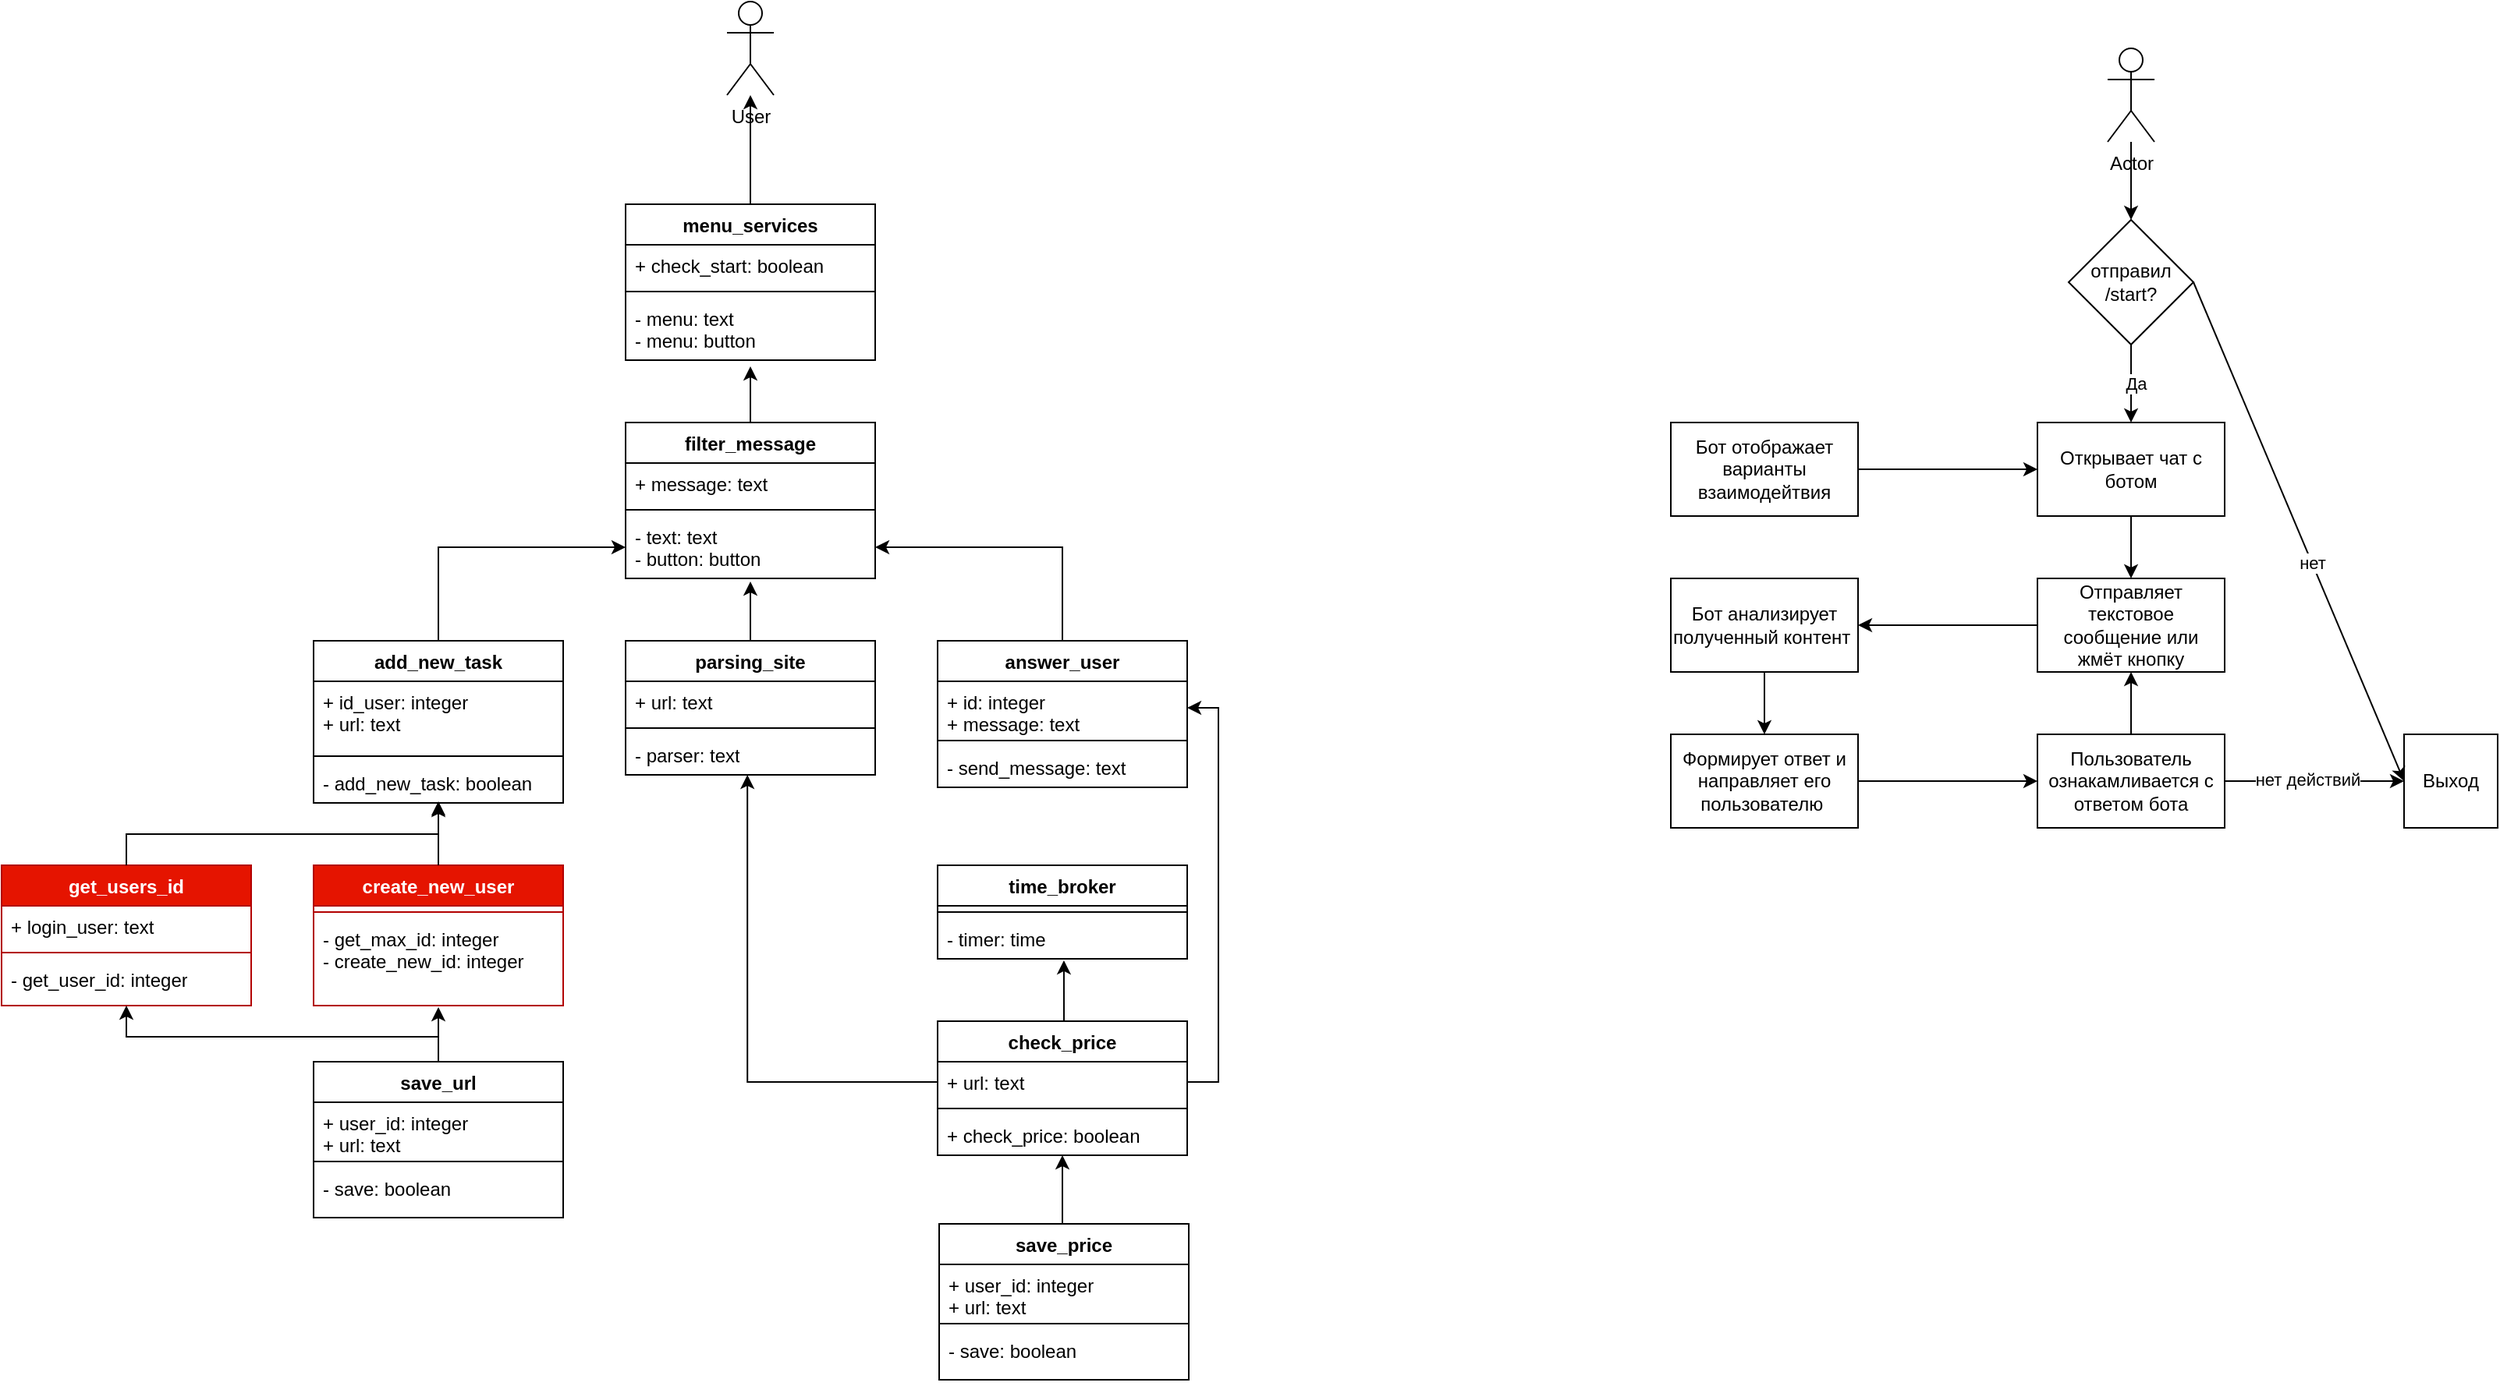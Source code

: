 <mxfile version="22.0.8" type="github">
  <diagram name="Страница — 1" id="5FJGtUaLvc8kbi69Jgre">
    <mxGraphModel dx="2020" dy="904" grid="1" gridSize="10" guides="1" tooltips="1" connect="1" arrows="1" fold="1" page="1" pageScale="1" pageWidth="827" pageHeight="1169" math="0" shadow="0">
      <root>
        <mxCell id="0" />
        <mxCell id="1" parent="0" />
        <mxCell id="BHRzeg4Tige4BvSvJ6PO-1" value="Actor" style="shape=umlActor;verticalLabelPosition=bottom;verticalAlign=top;html=1;outlineConnect=0;" parent="1" vertex="1">
          <mxGeometry x="550" y="40" width="30" height="60" as="geometry" />
        </mxCell>
        <mxCell id="BHRzeg4Tige4BvSvJ6PO-2" value="Отправляет текстовое сообщение или жмёт кнопку" style="rounded=0;whiteSpace=wrap;html=1;" parent="1" vertex="1">
          <mxGeometry x="505" y="380" width="120" height="60" as="geometry" />
        </mxCell>
        <mxCell id="BHRzeg4Tige4BvSvJ6PO-3" value="" style="endArrow=classic;html=1;rounded=0;entryX=0.5;entryY=0;entryDx=0;entryDy=0;" parent="1" source="BHRzeg4Tige4BvSvJ6PO-22" target="BHRzeg4Tige4BvSvJ6PO-4" edge="1">
          <mxGeometry width="50" height="50" relative="1" as="geometry">
            <mxPoint x="550" y="510" as="sourcePoint" />
            <mxPoint x="600" y="460" as="targetPoint" />
          </mxGeometry>
        </mxCell>
        <mxCell id="BHRzeg4Tige4BvSvJ6PO-24" value="Да" style="edgeLabel;html=1;align=center;verticalAlign=middle;resizable=0;points=[];" parent="BHRzeg4Tige4BvSvJ6PO-3" vertex="1" connectable="0">
          <mxGeometry y="3" relative="1" as="geometry">
            <mxPoint as="offset" />
          </mxGeometry>
        </mxCell>
        <mxCell id="BHRzeg4Tige4BvSvJ6PO-4" value="Открывает чат с ботом" style="rounded=0;whiteSpace=wrap;html=1;" parent="1" vertex="1">
          <mxGeometry x="505" y="280" width="120" height="60" as="geometry" />
        </mxCell>
        <mxCell id="BHRzeg4Tige4BvSvJ6PO-6" value="Бот отображает варианты взаимодейтвия" style="rounded=0;whiteSpace=wrap;html=1;" parent="1" vertex="1">
          <mxGeometry x="270" y="280" width="120" height="60" as="geometry" />
        </mxCell>
        <mxCell id="BHRzeg4Tige4BvSvJ6PO-7" value="" style="endArrow=classic;html=1;rounded=0;exitX=1;exitY=0.5;exitDx=0;exitDy=0;entryX=0;entryY=0.5;entryDx=0;entryDy=0;" parent="1" source="BHRzeg4Tige4BvSvJ6PO-6" target="BHRzeg4Tige4BvSvJ6PO-4" edge="1">
          <mxGeometry width="50" height="50" relative="1" as="geometry">
            <mxPoint x="550" y="610" as="sourcePoint" />
            <mxPoint x="600" y="560" as="targetPoint" />
          </mxGeometry>
        </mxCell>
        <mxCell id="BHRzeg4Tige4BvSvJ6PO-8" value="" style="endArrow=classic;html=1;rounded=0;exitX=0.5;exitY=1;exitDx=0;exitDy=0;entryX=0.5;entryY=0;entryDx=0;entryDy=0;" parent="1" source="BHRzeg4Tige4BvSvJ6PO-4" target="BHRzeg4Tige4BvSvJ6PO-2" edge="1">
          <mxGeometry width="50" height="50" relative="1" as="geometry">
            <mxPoint x="550" y="610" as="sourcePoint" />
            <mxPoint x="600" y="560" as="targetPoint" />
          </mxGeometry>
        </mxCell>
        <mxCell id="BHRzeg4Tige4BvSvJ6PO-9" value="Бот анализирует полученный контент&amp;nbsp;" style="rounded=0;whiteSpace=wrap;html=1;" parent="1" vertex="1">
          <mxGeometry x="270" y="380" width="120" height="60" as="geometry" />
        </mxCell>
        <mxCell id="BHRzeg4Tige4BvSvJ6PO-10" value="" style="endArrow=classic;html=1;rounded=0;entryX=1;entryY=0.5;entryDx=0;entryDy=0;exitX=0;exitY=0.5;exitDx=0;exitDy=0;" parent="1" source="BHRzeg4Tige4BvSvJ6PO-2" target="BHRzeg4Tige4BvSvJ6PO-9" edge="1">
          <mxGeometry width="50" height="50" relative="1" as="geometry">
            <mxPoint x="460" y="470" as="sourcePoint" />
            <mxPoint x="510" y="420" as="targetPoint" />
          </mxGeometry>
        </mxCell>
        <mxCell id="BHRzeg4Tige4BvSvJ6PO-11" value="Пользователь ознакамливается с ответом бота" style="rounded=0;whiteSpace=wrap;html=1;" parent="1" vertex="1">
          <mxGeometry x="505" y="480" width="120" height="60" as="geometry" />
        </mxCell>
        <mxCell id="BHRzeg4Tige4BvSvJ6PO-12" value="Формирует ответ и направляет его пользователю&amp;nbsp;" style="rounded=0;whiteSpace=wrap;html=1;" parent="1" vertex="1">
          <mxGeometry x="270" y="480" width="120" height="60" as="geometry" />
        </mxCell>
        <mxCell id="BHRzeg4Tige4BvSvJ6PO-13" value="" style="endArrow=classic;html=1;rounded=0;entryX=0.5;entryY=0;entryDx=0;entryDy=0;exitX=0.5;exitY=1;exitDx=0;exitDy=0;" parent="1" source="BHRzeg4Tige4BvSvJ6PO-9" target="BHRzeg4Tige4BvSvJ6PO-12" edge="1">
          <mxGeometry width="50" height="50" relative="1" as="geometry">
            <mxPoint x="230" y="500" as="sourcePoint" />
            <mxPoint x="280" y="450" as="targetPoint" />
          </mxGeometry>
        </mxCell>
        <mxCell id="BHRzeg4Tige4BvSvJ6PO-14" value="" style="endArrow=classic;html=1;rounded=0;entryX=0;entryY=0.5;entryDx=0;entryDy=0;exitX=1;exitY=0.5;exitDx=0;exitDy=0;" parent="1" source="BHRzeg4Tige4BvSvJ6PO-12" target="BHRzeg4Tige4BvSvJ6PO-11" edge="1">
          <mxGeometry width="50" height="50" relative="1" as="geometry">
            <mxPoint x="450" y="630" as="sourcePoint" />
            <mxPoint x="500" y="580" as="targetPoint" />
          </mxGeometry>
        </mxCell>
        <mxCell id="BHRzeg4Tige4BvSvJ6PO-15" value="" style="endArrow=classic;html=1;rounded=0;exitX=0.5;exitY=0;exitDx=0;exitDy=0;entryX=0.5;entryY=1;entryDx=0;entryDy=0;" parent="1" source="BHRzeg4Tige4BvSvJ6PO-11" target="BHRzeg4Tige4BvSvJ6PO-2" edge="1">
          <mxGeometry width="50" height="50" relative="1" as="geometry">
            <mxPoint x="730" y="540" as="sourcePoint" />
            <mxPoint x="780" y="490" as="targetPoint" />
          </mxGeometry>
        </mxCell>
        <mxCell id="BHRzeg4Tige4BvSvJ6PO-23" value="" style="endArrow=classic;html=1;rounded=0;entryX=0.5;entryY=0;entryDx=0;entryDy=0;" parent="1" source="BHRzeg4Tige4BvSvJ6PO-1" target="BHRzeg4Tige4BvSvJ6PO-22" edge="1">
          <mxGeometry width="50" height="50" relative="1" as="geometry">
            <mxPoint x="565" y="100" as="sourcePoint" />
            <mxPoint x="565" y="280" as="targetPoint" />
          </mxGeometry>
        </mxCell>
        <mxCell id="BHRzeg4Tige4BvSvJ6PO-22" value="отправил /start?" style="rhombus;whiteSpace=wrap;html=1;" parent="1" vertex="1">
          <mxGeometry x="525" y="150" width="80" height="80" as="geometry" />
        </mxCell>
        <mxCell id="BHRzeg4Tige4BvSvJ6PO-25" value="Выход" style="whiteSpace=wrap;html=1;aspect=fixed;" parent="1" vertex="1">
          <mxGeometry x="740" y="480" width="60" height="60" as="geometry" />
        </mxCell>
        <mxCell id="BHRzeg4Tige4BvSvJ6PO-26" value="" style="endArrow=classic;html=1;rounded=0;exitX=1;exitY=0.5;exitDx=0;exitDy=0;entryX=0;entryY=0.5;entryDx=0;entryDy=0;" parent="1" source="BHRzeg4Tige4BvSvJ6PO-22" target="BHRzeg4Tige4BvSvJ6PO-25" edge="1">
          <mxGeometry width="50" height="50" relative="1" as="geometry">
            <mxPoint x="710" y="240" as="sourcePoint" />
            <mxPoint x="760" y="190" as="targetPoint" />
          </mxGeometry>
        </mxCell>
        <mxCell id="BHRzeg4Tige4BvSvJ6PO-29" value="нет" style="edgeLabel;html=1;align=center;verticalAlign=middle;resizable=0;points=[];" parent="BHRzeg4Tige4BvSvJ6PO-26" vertex="1" connectable="0">
          <mxGeometry x="0.125" relative="1" as="geometry">
            <mxPoint as="offset" />
          </mxGeometry>
        </mxCell>
        <mxCell id="BHRzeg4Tige4BvSvJ6PO-27" value="" style="endArrow=classic;html=1;rounded=0;entryX=0;entryY=0.5;entryDx=0;entryDy=0;exitX=1;exitY=0.5;exitDx=0;exitDy=0;" parent="1" source="BHRzeg4Tige4BvSvJ6PO-11" target="BHRzeg4Tige4BvSvJ6PO-25" edge="1">
          <mxGeometry width="50" height="50" relative="1" as="geometry">
            <mxPoint x="400" y="430" as="sourcePoint" />
            <mxPoint x="450" y="380" as="targetPoint" />
          </mxGeometry>
        </mxCell>
        <mxCell id="BHRzeg4Tige4BvSvJ6PO-30" value="нет действий" style="edgeLabel;html=1;align=center;verticalAlign=middle;resizable=0;points=[];" parent="BHRzeg4Tige4BvSvJ6PO-27" vertex="1" connectable="0">
          <mxGeometry x="-0.078" y="1" relative="1" as="geometry">
            <mxPoint as="offset" />
          </mxGeometry>
        </mxCell>
        <mxCell id="H9uGGTbssXHLd05-33D6-1" value="filter_message" style="swimlane;fontStyle=1;align=center;verticalAlign=top;childLayout=stackLayout;horizontal=1;startSize=26;horizontalStack=0;resizeParent=1;resizeParentMax=0;resizeLast=0;collapsible=1;marginBottom=0;whiteSpace=wrap;html=1;" parent="1" vertex="1">
          <mxGeometry x="-400" y="280" width="160" height="100" as="geometry" />
        </mxCell>
        <mxCell id="H9uGGTbssXHLd05-33D6-2" value="+ message: text" style="text;strokeColor=none;fillColor=none;align=left;verticalAlign=top;spacingLeft=4;spacingRight=4;overflow=hidden;rotatable=0;points=[[0,0.5],[1,0.5]];portConstraint=eastwest;whiteSpace=wrap;html=1;" parent="H9uGGTbssXHLd05-33D6-1" vertex="1">
          <mxGeometry y="26" width="160" height="26" as="geometry" />
        </mxCell>
        <mxCell id="H9uGGTbssXHLd05-33D6-3" value="" style="line;strokeWidth=1;fillColor=none;align=left;verticalAlign=middle;spacingTop=-1;spacingLeft=3;spacingRight=3;rotatable=0;labelPosition=right;points=[];portConstraint=eastwest;strokeColor=inherit;" parent="H9uGGTbssXHLd05-33D6-1" vertex="1">
          <mxGeometry y="52" width="160" height="8" as="geometry" />
        </mxCell>
        <mxCell id="H9uGGTbssXHLd05-33D6-4" value="- text: text&lt;br&gt;- button: button" style="text;strokeColor=none;fillColor=none;align=left;verticalAlign=top;spacingLeft=4;spacingRight=4;overflow=hidden;rotatable=0;points=[[0,0.5],[1,0.5]];portConstraint=eastwest;whiteSpace=wrap;html=1;" parent="H9uGGTbssXHLd05-33D6-1" vertex="1">
          <mxGeometry y="60" width="160" height="40" as="geometry" />
        </mxCell>
        <mxCell id="H9uGGTbssXHLd05-33D6-6" value="User" style="shape=umlActor;verticalLabelPosition=bottom;verticalAlign=top;html=1;" parent="1" vertex="1">
          <mxGeometry x="-335" y="10" width="30" height="60" as="geometry" />
        </mxCell>
        <mxCell id="H9uGGTbssXHLd05-33D6-65" style="edgeStyle=orthogonalEdgeStyle;rounded=0;orthogonalLoop=1;jettySize=auto;html=1;exitX=0.5;exitY=0;exitDx=0;exitDy=0;" parent="1" source="H9uGGTbssXHLd05-33D6-7" target="H9uGGTbssXHLd05-33D6-6" edge="1">
          <mxGeometry relative="1" as="geometry" />
        </mxCell>
        <mxCell id="H9uGGTbssXHLd05-33D6-7" value="menu_services" style="swimlane;fontStyle=1;align=center;verticalAlign=top;childLayout=stackLayout;horizontal=1;startSize=26;horizontalStack=0;resizeParent=1;resizeParentMax=0;resizeLast=0;collapsible=1;marginBottom=0;whiteSpace=wrap;html=1;" parent="1" vertex="1">
          <mxGeometry x="-400" y="140" width="160" height="100" as="geometry" />
        </mxCell>
        <mxCell id="H9uGGTbssXHLd05-33D6-8" value="+ check_start: boolean" style="text;strokeColor=none;fillColor=none;align=left;verticalAlign=top;spacingLeft=4;spacingRight=4;overflow=hidden;rotatable=0;points=[[0,0.5],[1,0.5]];portConstraint=eastwest;whiteSpace=wrap;html=1;" parent="H9uGGTbssXHLd05-33D6-7" vertex="1">
          <mxGeometry y="26" width="160" height="26" as="geometry" />
        </mxCell>
        <mxCell id="H9uGGTbssXHLd05-33D6-9" value="" style="line;strokeWidth=1;fillColor=none;align=left;verticalAlign=middle;spacingTop=-1;spacingLeft=3;spacingRight=3;rotatable=0;labelPosition=right;points=[];portConstraint=eastwest;strokeColor=inherit;" parent="H9uGGTbssXHLd05-33D6-7" vertex="1">
          <mxGeometry y="52" width="160" height="8" as="geometry" />
        </mxCell>
        <mxCell id="H9uGGTbssXHLd05-33D6-10" value="- menu: text&lt;br&gt;- menu: button" style="text;strokeColor=none;fillColor=none;align=left;verticalAlign=top;spacingLeft=4;spacingRight=4;overflow=hidden;rotatable=0;points=[[0,0.5],[1,0.5]];portConstraint=eastwest;whiteSpace=wrap;html=1;" parent="H9uGGTbssXHLd05-33D6-7" vertex="1">
          <mxGeometry y="60" width="160" height="40" as="geometry" />
        </mxCell>
        <mxCell id="H9uGGTbssXHLd05-33D6-11" value="parsing_site" style="swimlane;fontStyle=1;align=center;verticalAlign=top;childLayout=stackLayout;horizontal=1;startSize=26;horizontalStack=0;resizeParent=1;resizeParentMax=0;resizeLast=0;collapsible=1;marginBottom=0;whiteSpace=wrap;html=1;" parent="1" vertex="1">
          <mxGeometry x="-400" y="420" width="160" height="86" as="geometry" />
        </mxCell>
        <mxCell id="H9uGGTbssXHLd05-33D6-12" value="+ url: text" style="text;strokeColor=none;fillColor=none;align=left;verticalAlign=top;spacingLeft=4;spacingRight=4;overflow=hidden;rotatable=0;points=[[0,0.5],[1,0.5]];portConstraint=eastwest;whiteSpace=wrap;html=1;" parent="H9uGGTbssXHLd05-33D6-11" vertex="1">
          <mxGeometry y="26" width="160" height="26" as="geometry" />
        </mxCell>
        <mxCell id="H9uGGTbssXHLd05-33D6-13" value="" style="line;strokeWidth=1;fillColor=none;align=left;verticalAlign=middle;spacingTop=-1;spacingLeft=3;spacingRight=3;rotatable=0;labelPosition=right;points=[];portConstraint=eastwest;strokeColor=inherit;" parent="H9uGGTbssXHLd05-33D6-11" vertex="1">
          <mxGeometry y="52" width="160" height="8" as="geometry" />
        </mxCell>
        <mxCell id="H9uGGTbssXHLd05-33D6-14" value="- parser: text" style="text;strokeColor=none;fillColor=none;align=left;verticalAlign=top;spacingLeft=4;spacingRight=4;overflow=hidden;rotatable=0;points=[[0,0.5],[1,0.5]];portConstraint=eastwest;whiteSpace=wrap;html=1;" parent="H9uGGTbssXHLd05-33D6-11" vertex="1">
          <mxGeometry y="60" width="160" height="26" as="geometry" />
        </mxCell>
        <mxCell id="H9uGGTbssXHLd05-33D6-15" value="save_url" style="swimlane;fontStyle=1;align=center;verticalAlign=top;childLayout=stackLayout;horizontal=1;startSize=26;horizontalStack=0;resizeParent=1;resizeParentMax=0;resizeLast=0;collapsible=1;marginBottom=0;whiteSpace=wrap;html=1;" parent="1" vertex="1">
          <mxGeometry x="-600" y="690" width="160" height="100" as="geometry" />
        </mxCell>
        <mxCell id="H9uGGTbssXHLd05-33D6-16" value="+ user_id: integer&lt;br&gt;+ url: text" style="text;strokeColor=none;fillColor=none;align=left;verticalAlign=top;spacingLeft=4;spacingRight=4;overflow=hidden;rotatable=0;points=[[0,0.5],[1,0.5]];portConstraint=eastwest;whiteSpace=wrap;html=1;" parent="H9uGGTbssXHLd05-33D6-15" vertex="1">
          <mxGeometry y="26" width="160" height="34" as="geometry" />
        </mxCell>
        <mxCell id="H9uGGTbssXHLd05-33D6-17" value="" style="line;strokeWidth=1;fillColor=none;align=left;verticalAlign=middle;spacingTop=-1;spacingLeft=3;spacingRight=3;rotatable=0;labelPosition=right;points=[];portConstraint=eastwest;strokeColor=inherit;" parent="H9uGGTbssXHLd05-33D6-15" vertex="1">
          <mxGeometry y="60" width="160" height="8" as="geometry" />
        </mxCell>
        <mxCell id="H9uGGTbssXHLd05-33D6-18" value="- save: boolean" style="text;strokeColor=none;fillColor=none;align=left;verticalAlign=top;spacingLeft=4;spacingRight=4;overflow=hidden;rotatable=0;points=[[0,0.5],[1,0.5]];portConstraint=eastwest;whiteSpace=wrap;html=1;" parent="H9uGGTbssXHLd05-33D6-15" vertex="1">
          <mxGeometry y="68" width="160" height="32" as="geometry" />
        </mxCell>
        <mxCell id="H9uGGTbssXHLd05-33D6-19" value="create_new_user" style="swimlane;fontStyle=1;align=center;verticalAlign=top;childLayout=stackLayout;horizontal=1;startSize=26;horizontalStack=0;resizeParent=1;resizeParentMax=0;resizeLast=0;collapsible=1;marginBottom=0;whiteSpace=wrap;html=1;fillColor=#e51400;fontColor=#ffffff;strokeColor=#B20000;" parent="1" vertex="1">
          <mxGeometry x="-600" y="564" width="160" height="90" as="geometry" />
        </mxCell>
        <mxCell id="H9uGGTbssXHLd05-33D6-21" value="" style="line;strokeWidth=1;fillColor=none;align=left;verticalAlign=middle;spacingTop=-1;spacingLeft=3;spacingRight=3;rotatable=0;labelPosition=right;points=[];portConstraint=eastwest;strokeColor=inherit;" parent="H9uGGTbssXHLd05-33D6-19" vertex="1">
          <mxGeometry y="26" width="160" height="8" as="geometry" />
        </mxCell>
        <mxCell id="H9uGGTbssXHLd05-33D6-22" value="- get_max_id: integer&lt;br&gt;- create_new_id: integer" style="text;strokeColor=none;fillColor=none;align=left;verticalAlign=top;spacingLeft=4;spacingRight=4;overflow=hidden;rotatable=0;points=[[0,0.5],[1,0.5]];portConstraint=eastwest;whiteSpace=wrap;html=1;" parent="H9uGGTbssXHLd05-33D6-19" vertex="1">
          <mxGeometry y="34" width="160" height="56" as="geometry" />
        </mxCell>
        <mxCell id="H9uGGTbssXHLd05-33D6-23" value="get_users_id" style="swimlane;fontStyle=1;align=center;verticalAlign=top;childLayout=stackLayout;horizontal=1;startSize=26;horizontalStack=0;resizeParent=1;resizeParentMax=0;resizeLast=0;collapsible=1;marginBottom=0;whiteSpace=wrap;html=1;fillColor=#e51400;strokeColor=#B20000;fontColor=#ffffff;" parent="1" vertex="1">
          <mxGeometry x="-800" y="564" width="160" height="90" as="geometry" />
        </mxCell>
        <mxCell id="H9uGGTbssXHLd05-33D6-24" value="+ login_user: text" style="text;strokeColor=none;fillColor=none;align=left;verticalAlign=top;spacingLeft=4;spacingRight=4;overflow=hidden;rotatable=0;points=[[0,0.5],[1,0.5]];portConstraint=eastwest;whiteSpace=wrap;html=1;" parent="H9uGGTbssXHLd05-33D6-23" vertex="1">
          <mxGeometry y="26" width="160" height="26" as="geometry" />
        </mxCell>
        <mxCell id="H9uGGTbssXHLd05-33D6-25" value="" style="line;strokeWidth=1;fillColor=none;align=left;verticalAlign=middle;spacingTop=-1;spacingLeft=3;spacingRight=3;rotatable=0;labelPosition=right;points=[];portConstraint=eastwest;strokeColor=inherit;" parent="H9uGGTbssXHLd05-33D6-23" vertex="1">
          <mxGeometry y="52" width="160" height="8" as="geometry" />
        </mxCell>
        <mxCell id="H9uGGTbssXHLd05-33D6-26" value="- get_user_id: integer" style="text;strokeColor=none;fillColor=none;align=left;verticalAlign=top;spacingLeft=4;spacingRight=4;overflow=hidden;rotatable=0;points=[[0,0.5],[1,0.5]];portConstraint=eastwest;whiteSpace=wrap;html=1;" parent="H9uGGTbssXHLd05-33D6-23" vertex="1">
          <mxGeometry y="60" width="160" height="30" as="geometry" />
        </mxCell>
        <mxCell id="H9uGGTbssXHLd05-33D6-27" value="check_price" style="swimlane;fontStyle=1;align=center;verticalAlign=top;childLayout=stackLayout;horizontal=1;startSize=26;horizontalStack=0;resizeParent=1;resizeParentMax=0;resizeLast=0;collapsible=1;marginBottom=0;whiteSpace=wrap;html=1;" parent="1" vertex="1">
          <mxGeometry x="-200" y="664" width="160" height="86" as="geometry" />
        </mxCell>
        <mxCell id="H9uGGTbssXHLd05-33D6-28" value="+ url: text" style="text;strokeColor=none;fillColor=none;align=left;verticalAlign=top;spacingLeft=4;spacingRight=4;overflow=hidden;rotatable=0;points=[[0,0.5],[1,0.5]];portConstraint=eastwest;whiteSpace=wrap;html=1;" parent="H9uGGTbssXHLd05-33D6-27" vertex="1">
          <mxGeometry y="26" width="160" height="26" as="geometry" />
        </mxCell>
        <mxCell id="H9uGGTbssXHLd05-33D6-29" value="" style="line;strokeWidth=1;fillColor=none;align=left;verticalAlign=middle;spacingTop=-1;spacingLeft=3;spacingRight=3;rotatable=0;labelPosition=right;points=[];portConstraint=eastwest;strokeColor=inherit;" parent="H9uGGTbssXHLd05-33D6-27" vertex="1">
          <mxGeometry y="52" width="160" height="8" as="geometry" />
        </mxCell>
        <mxCell id="H9uGGTbssXHLd05-33D6-30" value="+ check_price: boolean" style="text;strokeColor=none;fillColor=none;align=left;verticalAlign=top;spacingLeft=4;spacingRight=4;overflow=hidden;rotatable=0;points=[[0,0.5],[1,0.5]];portConstraint=eastwest;whiteSpace=wrap;html=1;" parent="H9uGGTbssXHLd05-33D6-27" vertex="1">
          <mxGeometry y="60" width="160" height="26" as="geometry" />
        </mxCell>
        <mxCell id="H9uGGTbssXHLd05-33D6-59" style="edgeStyle=orthogonalEdgeStyle;rounded=0;orthogonalLoop=1;jettySize=auto;html=1;exitX=0.5;exitY=0;exitDx=0;exitDy=0;entryX=1;entryY=0.5;entryDx=0;entryDy=0;" parent="1" source="H9uGGTbssXHLd05-33D6-31" target="H9uGGTbssXHLd05-33D6-4" edge="1">
          <mxGeometry relative="1" as="geometry" />
        </mxCell>
        <mxCell id="H9uGGTbssXHLd05-33D6-31" value="answer_user" style="swimlane;fontStyle=1;align=center;verticalAlign=top;childLayout=stackLayout;horizontal=1;startSize=26;horizontalStack=0;resizeParent=1;resizeParentMax=0;resizeLast=0;collapsible=1;marginBottom=0;whiteSpace=wrap;html=1;" parent="1" vertex="1">
          <mxGeometry x="-200" y="420" width="160" height="94" as="geometry" />
        </mxCell>
        <mxCell id="H9uGGTbssXHLd05-33D6-32" value="+ id: integer&lt;br&gt;+&amp;nbsp;message: text" style="text;strokeColor=none;fillColor=none;align=left;verticalAlign=top;spacingLeft=4;spacingRight=4;overflow=hidden;rotatable=0;points=[[0,0.5],[1,0.5]];portConstraint=eastwest;whiteSpace=wrap;html=1;" parent="H9uGGTbssXHLd05-33D6-31" vertex="1">
          <mxGeometry y="26" width="160" height="34" as="geometry" />
        </mxCell>
        <mxCell id="H9uGGTbssXHLd05-33D6-33" value="" style="line;strokeWidth=1;fillColor=none;align=left;verticalAlign=middle;spacingTop=-1;spacingLeft=3;spacingRight=3;rotatable=0;labelPosition=right;points=[];portConstraint=eastwest;strokeColor=inherit;" parent="H9uGGTbssXHLd05-33D6-31" vertex="1">
          <mxGeometry y="60" width="160" height="8" as="geometry" />
        </mxCell>
        <mxCell id="H9uGGTbssXHLd05-33D6-34" value="- send_message: text" style="text;strokeColor=none;fillColor=none;align=left;verticalAlign=top;spacingLeft=4;spacingRight=4;overflow=hidden;rotatable=0;points=[[0,0.5],[1,0.5]];portConstraint=eastwest;whiteSpace=wrap;html=1;" parent="H9uGGTbssXHLd05-33D6-31" vertex="1">
          <mxGeometry y="68" width="160" height="26" as="geometry" />
        </mxCell>
        <mxCell id="H9uGGTbssXHLd05-33D6-35" value="time_broker" style="swimlane;fontStyle=1;align=center;verticalAlign=top;childLayout=stackLayout;horizontal=1;startSize=26;horizontalStack=0;resizeParent=1;resizeParentMax=0;resizeLast=0;collapsible=1;marginBottom=0;whiteSpace=wrap;html=1;" parent="1" vertex="1">
          <mxGeometry x="-200" y="564" width="160" height="60" as="geometry" />
        </mxCell>
        <mxCell id="H9uGGTbssXHLd05-33D6-37" value="" style="line;strokeWidth=1;fillColor=none;align=left;verticalAlign=middle;spacingTop=-1;spacingLeft=3;spacingRight=3;rotatable=0;labelPosition=right;points=[];portConstraint=eastwest;strokeColor=inherit;" parent="H9uGGTbssXHLd05-33D6-35" vertex="1">
          <mxGeometry y="26" width="160" height="8" as="geometry" />
        </mxCell>
        <mxCell id="H9uGGTbssXHLd05-33D6-38" value="- timer: time&lt;br&gt;" style="text;strokeColor=none;fillColor=none;align=left;verticalAlign=top;spacingLeft=4;spacingRight=4;overflow=hidden;rotatable=0;points=[[0,0.5],[1,0.5]];portConstraint=eastwest;whiteSpace=wrap;html=1;" parent="H9uGGTbssXHLd05-33D6-35" vertex="1">
          <mxGeometry y="34" width="160" height="26" as="geometry" />
        </mxCell>
        <mxCell id="H9uGGTbssXHLd05-33D6-58" style="edgeStyle=orthogonalEdgeStyle;rounded=0;orthogonalLoop=1;jettySize=auto;html=1;exitX=0.5;exitY=0;exitDx=0;exitDy=0;entryX=0;entryY=0.5;entryDx=0;entryDy=0;" parent="1" source="H9uGGTbssXHLd05-33D6-43" target="H9uGGTbssXHLd05-33D6-4" edge="1">
          <mxGeometry relative="1" as="geometry" />
        </mxCell>
        <mxCell id="H9uGGTbssXHLd05-33D6-43" value="add_new_task" style="swimlane;fontStyle=1;align=center;verticalAlign=top;childLayout=stackLayout;horizontal=1;startSize=26;horizontalStack=0;resizeParent=1;resizeParentMax=0;resizeLast=0;collapsible=1;marginBottom=0;whiteSpace=wrap;html=1;" parent="1" vertex="1">
          <mxGeometry x="-600" y="420" width="160" height="104" as="geometry" />
        </mxCell>
        <mxCell id="H9uGGTbssXHLd05-33D6-44" value="+ id_user: integer&lt;br&gt;+ url: text" style="text;strokeColor=none;fillColor=none;align=left;verticalAlign=top;spacingLeft=4;spacingRight=4;overflow=hidden;rotatable=0;points=[[0,0.5],[1,0.5]];portConstraint=eastwest;whiteSpace=wrap;html=1;" parent="H9uGGTbssXHLd05-33D6-43" vertex="1">
          <mxGeometry y="26" width="160" height="44" as="geometry" />
        </mxCell>
        <mxCell id="H9uGGTbssXHLd05-33D6-45" value="" style="line;strokeWidth=1;fillColor=none;align=left;verticalAlign=middle;spacingTop=-1;spacingLeft=3;spacingRight=3;rotatable=0;labelPosition=right;points=[];portConstraint=eastwest;strokeColor=inherit;" parent="H9uGGTbssXHLd05-33D6-43" vertex="1">
          <mxGeometry y="70" width="160" height="8" as="geometry" />
        </mxCell>
        <mxCell id="H9uGGTbssXHLd05-33D6-46" value="- add_new_task: boolean" style="text;strokeColor=none;fillColor=none;align=left;verticalAlign=top;spacingLeft=4;spacingRight=4;overflow=hidden;rotatable=0;points=[[0,0.5],[1,0.5]];portConstraint=eastwest;whiteSpace=wrap;html=1;" parent="H9uGGTbssXHLd05-33D6-43" vertex="1">
          <mxGeometry y="78" width="160" height="26" as="geometry" />
        </mxCell>
        <mxCell id="H9uGGTbssXHLd05-33D6-48" value="save_price" style="swimlane;fontStyle=1;align=center;verticalAlign=top;childLayout=stackLayout;horizontal=1;startSize=26;horizontalStack=0;resizeParent=1;resizeParentMax=0;resizeLast=0;collapsible=1;marginBottom=0;whiteSpace=wrap;html=1;" parent="1" vertex="1">
          <mxGeometry x="-199" y="794" width="160" height="100" as="geometry" />
        </mxCell>
        <mxCell id="H9uGGTbssXHLd05-33D6-49" value="+ user_id: integer&lt;br&gt;+ url: text" style="text;strokeColor=none;fillColor=none;align=left;verticalAlign=top;spacingLeft=4;spacingRight=4;overflow=hidden;rotatable=0;points=[[0,0.5],[1,0.5]];portConstraint=eastwest;whiteSpace=wrap;html=1;" parent="H9uGGTbssXHLd05-33D6-48" vertex="1">
          <mxGeometry y="26" width="160" height="34" as="geometry" />
        </mxCell>
        <mxCell id="H9uGGTbssXHLd05-33D6-50" value="" style="line;strokeWidth=1;fillColor=none;align=left;verticalAlign=middle;spacingTop=-1;spacingLeft=3;spacingRight=3;rotatable=0;labelPosition=right;points=[];portConstraint=eastwest;strokeColor=inherit;" parent="H9uGGTbssXHLd05-33D6-48" vertex="1">
          <mxGeometry y="60" width="160" height="8" as="geometry" />
        </mxCell>
        <mxCell id="H9uGGTbssXHLd05-33D6-51" value="- save: boolean" style="text;strokeColor=none;fillColor=none;align=left;verticalAlign=top;spacingLeft=4;spacingRight=4;overflow=hidden;rotatable=0;points=[[0,0.5],[1,0.5]];portConstraint=eastwest;whiteSpace=wrap;html=1;" parent="H9uGGTbssXHLd05-33D6-48" vertex="1">
          <mxGeometry y="68" width="160" height="32" as="geometry" />
        </mxCell>
        <mxCell id="H9uGGTbssXHLd05-33D6-54" style="edgeStyle=orthogonalEdgeStyle;rounded=0;orthogonalLoop=1;jettySize=auto;html=1;exitX=0.5;exitY=0;exitDx=0;exitDy=0;entryX=0.506;entryY=1.038;entryDx=0;entryDy=0;entryPerimeter=0;" parent="1" source="H9uGGTbssXHLd05-33D6-27" target="H9uGGTbssXHLd05-33D6-38" edge="1">
          <mxGeometry relative="1" as="geometry" />
        </mxCell>
        <mxCell id="H9uGGTbssXHLd05-33D6-55" style="edgeStyle=orthogonalEdgeStyle;rounded=0;orthogonalLoop=1;jettySize=auto;html=1;exitX=0.5;exitY=0;exitDx=0;exitDy=0;entryX=0.506;entryY=1;entryDx=0;entryDy=0;entryPerimeter=0;" parent="1" source="H9uGGTbssXHLd05-33D6-48" target="H9uGGTbssXHLd05-33D6-30" edge="1">
          <mxGeometry relative="1" as="geometry">
            <mxPoint x="-120" y="755" as="targetPoint" />
            <Array as="points">
              <mxPoint x="-120" y="794" />
            </Array>
          </mxGeometry>
        </mxCell>
        <mxCell id="H9uGGTbssXHLd05-33D6-56" style="edgeStyle=orthogonalEdgeStyle;rounded=0;orthogonalLoop=1;jettySize=auto;html=1;exitX=0.5;exitY=0;exitDx=0;exitDy=0;entryX=0.5;entryY=1.1;entryDx=0;entryDy=0;entryPerimeter=0;" parent="1" source="H9uGGTbssXHLd05-33D6-1" target="H9uGGTbssXHLd05-33D6-10" edge="1">
          <mxGeometry relative="1" as="geometry" />
        </mxCell>
        <mxCell id="H9uGGTbssXHLd05-33D6-57" style="edgeStyle=orthogonalEdgeStyle;rounded=0;orthogonalLoop=1;jettySize=auto;html=1;exitX=0.5;exitY=0;exitDx=0;exitDy=0;entryX=0.5;entryY=1.05;entryDx=0;entryDy=0;entryPerimeter=0;" parent="1" source="H9uGGTbssXHLd05-33D6-11" target="H9uGGTbssXHLd05-33D6-4" edge="1">
          <mxGeometry relative="1" as="geometry" />
        </mxCell>
        <mxCell id="H9uGGTbssXHLd05-33D6-60" style="edgeStyle=orthogonalEdgeStyle;rounded=0;orthogonalLoop=1;jettySize=auto;html=1;exitX=0.5;exitY=0;exitDx=0;exitDy=0;entryX=0.5;entryY=1;entryDx=0;entryDy=0;entryPerimeter=0;" parent="1" source="H9uGGTbssXHLd05-33D6-19" target="H9uGGTbssXHLd05-33D6-46" edge="1">
          <mxGeometry relative="1" as="geometry" />
        </mxCell>
        <mxCell id="H9uGGTbssXHLd05-33D6-62" style="edgeStyle=orthogonalEdgeStyle;rounded=0;orthogonalLoop=1;jettySize=auto;html=1;exitX=0.5;exitY=0;exitDx=0;exitDy=0;entryX=0.5;entryY=0.962;entryDx=0;entryDy=0;entryPerimeter=0;" parent="1" source="H9uGGTbssXHLd05-33D6-23" target="H9uGGTbssXHLd05-33D6-46" edge="1">
          <mxGeometry relative="1" as="geometry" />
        </mxCell>
        <mxCell id="H9uGGTbssXHLd05-33D6-63" style="edgeStyle=orthogonalEdgeStyle;rounded=0;orthogonalLoop=1;jettySize=auto;html=1;exitX=0.5;exitY=0;exitDx=0;exitDy=0;entryX=0.5;entryY=1.018;entryDx=0;entryDy=0;entryPerimeter=0;" parent="1" source="H9uGGTbssXHLd05-33D6-15" target="H9uGGTbssXHLd05-33D6-22" edge="1">
          <mxGeometry relative="1" as="geometry" />
        </mxCell>
        <mxCell id="H9uGGTbssXHLd05-33D6-64" style="edgeStyle=orthogonalEdgeStyle;rounded=0;orthogonalLoop=1;jettySize=auto;html=1;exitX=0.5;exitY=0;exitDx=0;exitDy=0;entryX=0.5;entryY=1;entryDx=0;entryDy=0;entryPerimeter=0;" parent="1" source="H9uGGTbssXHLd05-33D6-15" target="H9uGGTbssXHLd05-33D6-26" edge="1">
          <mxGeometry relative="1" as="geometry">
            <Array as="points">
              <mxPoint x="-520" y="674" />
              <mxPoint x="-720" y="674" />
            </Array>
          </mxGeometry>
        </mxCell>
        <mxCell id="H9uGGTbssXHLd05-33D6-66" style="edgeStyle=orthogonalEdgeStyle;rounded=0;orthogonalLoop=1;jettySize=auto;html=1;entryX=1;entryY=0.5;entryDx=0;entryDy=0;exitX=1;exitY=0.5;exitDx=0;exitDy=0;" parent="1" source="H9uGGTbssXHLd05-33D6-28" target="H9uGGTbssXHLd05-33D6-32" edge="1">
          <mxGeometry relative="1" as="geometry" />
        </mxCell>
        <mxCell id="H9uGGTbssXHLd05-33D6-67" style="edgeStyle=orthogonalEdgeStyle;rounded=0;orthogonalLoop=1;jettySize=auto;html=1;exitX=0;exitY=0.5;exitDx=0;exitDy=0;entryX=0.488;entryY=1;entryDx=0;entryDy=0;entryPerimeter=0;" parent="1" source="H9uGGTbssXHLd05-33D6-28" target="H9uGGTbssXHLd05-33D6-14" edge="1">
          <mxGeometry relative="1" as="geometry" />
        </mxCell>
      </root>
    </mxGraphModel>
  </diagram>
</mxfile>
